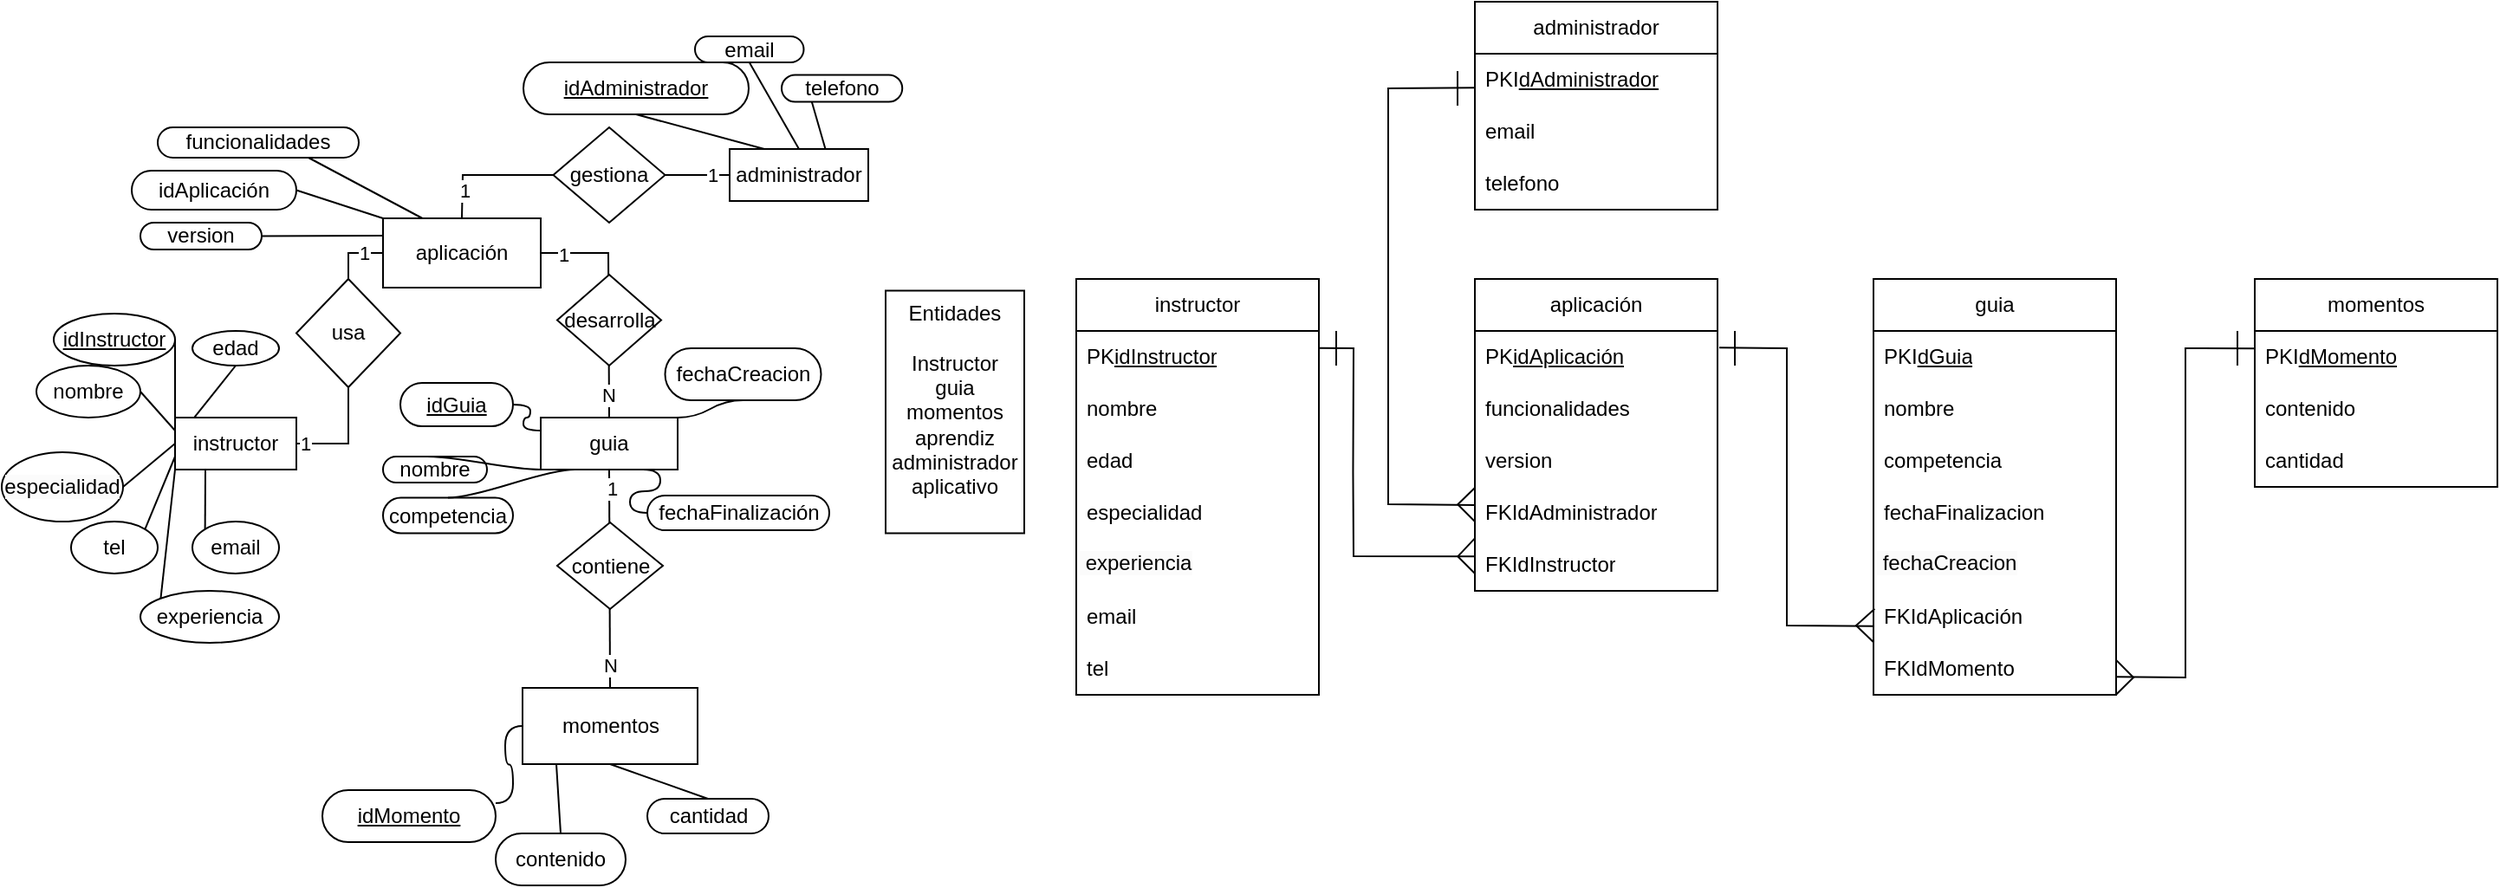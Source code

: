 <mxfile version="24.6.4" type="device">
  <diagram name="Página-1" id="kTULdreiGxjbtmzYMMeo">
    <mxGraphModel dx="1536" dy="672" grid="1" gridSize="10" guides="1" tooltips="1" connect="1" arrows="1" fold="1" page="1" pageScale="1" pageWidth="827" pageHeight="1169" math="0" shadow="0">
      <root>
        <mxCell id="0" />
        <mxCell id="1" parent="0" />
        <mxCell id="YwI35glb4WTkXIQjEgCE-1" value="Entidades&lt;div&gt;&lt;br&gt;&lt;/div&gt;&lt;div&gt;Instructor&lt;/div&gt;&lt;div&gt;guia&lt;/div&gt;&lt;div&gt;momentos&lt;/div&gt;&lt;div&gt;&lt;span style=&quot;background-color: initial;&quot;&gt;aprendiz&lt;/span&gt;&lt;br&gt;&lt;/div&gt;&lt;div&gt;administrador&lt;/div&gt;&lt;div&gt;aplicativo&lt;/div&gt;&lt;div&gt;&lt;br&gt;&lt;/div&gt;" style="rounded=0;whiteSpace=wrap;html=1;" parent="1" vertex="1">
          <mxGeometry x="590" y="326.75" width="80" height="140" as="geometry" />
        </mxCell>
        <mxCell id="YwI35glb4WTkXIQjEgCE-2" value="instructor" style="rounded=0;whiteSpace=wrap;html=1;" parent="1" vertex="1">
          <mxGeometry x="180" y="400" width="70" height="30" as="geometry" />
        </mxCell>
        <mxCell id="YwI35glb4WTkXIQjEgCE-3" value="&lt;u&gt;idInstructor&lt;/u&gt;" style="ellipse;whiteSpace=wrap;html=1;" parent="1" vertex="1">
          <mxGeometry x="110" y="340" width="70" height="30" as="geometry" />
        </mxCell>
        <mxCell id="YwI35glb4WTkXIQjEgCE-4" value="" style="endArrow=none;html=1;rounded=0;entryX=0;entryY=0;entryDx=0;entryDy=0;exitX=1;exitY=0.5;exitDx=0;exitDy=0;" parent="1" source="YwI35glb4WTkXIQjEgCE-3" target="YwI35glb4WTkXIQjEgCE-2" edge="1">
          <mxGeometry width="50" height="50" relative="1" as="geometry">
            <mxPoint x="140" y="440" as="sourcePoint" />
            <mxPoint x="190" y="390" as="targetPoint" />
          </mxGeometry>
        </mxCell>
        <mxCell id="YwI35glb4WTkXIQjEgCE-5" value="nombre" style="ellipse;whiteSpace=wrap;html=1;" parent="1" vertex="1">
          <mxGeometry x="100" y="370" width="60" height="30" as="geometry" />
        </mxCell>
        <mxCell id="YwI35glb4WTkXIQjEgCE-6" value="&lt;span style=&quot;color: rgb(0, 0, 0); font-family: Helvetica; font-size: 12px; font-style: normal; font-variant-ligatures: normal; font-variant-caps: normal; font-weight: 400; letter-spacing: normal; orphans: 2; text-align: center; text-indent: 0px; text-transform: none; widows: 2; word-spacing: 0px; -webkit-text-stroke-width: 0px; white-space: normal; background-color: rgb(251, 251, 251); text-decoration-thickness: initial; text-decoration-style: initial; text-decoration-color: initial; display: inline !important; float: none;&quot;&gt;especialidad&lt;/span&gt;" style="ellipse;whiteSpace=wrap;html=1;" parent="1" vertex="1">
          <mxGeometry x="80" y="420" width="70" height="40" as="geometry" />
        </mxCell>
        <mxCell id="YwI35glb4WTkXIQjEgCE-7" value="experiencia" style="ellipse;whiteSpace=wrap;html=1;" parent="1" vertex="1">
          <mxGeometry x="160" y="500" width="80" height="30" as="geometry" />
        </mxCell>
        <mxCell id="YwI35glb4WTkXIQjEgCE-8" value="tel" style="ellipse;whiteSpace=wrap;html=1;" parent="1" vertex="1">
          <mxGeometry x="120" y="460" width="50" height="30" as="geometry" />
        </mxCell>
        <mxCell id="YwI35glb4WTkXIQjEgCE-9" value="email" style="ellipse;whiteSpace=wrap;html=1;" parent="1" vertex="1">
          <mxGeometry x="190" y="460" width="50" height="30" as="geometry" />
        </mxCell>
        <mxCell id="YwI35glb4WTkXIQjEgCE-10" value="edad" style="ellipse;whiteSpace=wrap;html=1;" parent="1" vertex="1">
          <mxGeometry x="190" y="350" width="50" height="20" as="geometry" />
        </mxCell>
        <mxCell id="YwI35glb4WTkXIQjEgCE-12" value="" style="endArrow=none;html=1;rounded=0;exitX=0.159;exitY=-0.002;exitDx=0;exitDy=0;exitPerimeter=0;entryX=0.5;entryY=1;entryDx=0;entryDy=0;" parent="1" source="YwI35glb4WTkXIQjEgCE-2" target="YwI35glb4WTkXIQjEgCE-10" edge="1">
          <mxGeometry width="50" height="50" relative="1" as="geometry">
            <mxPoint x="200" y="390" as="sourcePoint" />
            <mxPoint x="250" y="340" as="targetPoint" />
          </mxGeometry>
        </mxCell>
        <mxCell id="YwI35glb4WTkXIQjEgCE-13" value="" style="endArrow=none;html=1;rounded=0;exitX=1;exitY=0.5;exitDx=0;exitDy=0;entryX=0;entryY=0.25;entryDx=0;entryDy=0;" parent="1" source="YwI35glb4WTkXIQjEgCE-5" target="YwI35glb4WTkXIQjEgCE-2" edge="1">
          <mxGeometry width="50" height="50" relative="1" as="geometry">
            <mxPoint x="213" y="400" as="sourcePoint" />
            <mxPoint x="225" y="380" as="targetPoint" />
          </mxGeometry>
        </mxCell>
        <mxCell id="YwI35glb4WTkXIQjEgCE-14" value="" style="endArrow=none;html=1;rounded=0;exitX=1;exitY=0.5;exitDx=0;exitDy=0;entryX=0;entryY=0.5;entryDx=0;entryDy=0;" parent="1" source="YwI35glb4WTkXIQjEgCE-6" target="YwI35glb4WTkXIQjEgCE-2" edge="1">
          <mxGeometry width="50" height="50" relative="1" as="geometry">
            <mxPoint x="165" y="421" as="sourcePoint" />
            <mxPoint x="195" y="439" as="targetPoint" />
          </mxGeometry>
        </mxCell>
        <mxCell id="YwI35glb4WTkXIQjEgCE-15" value="" style="endArrow=none;html=1;rounded=0;exitX=1;exitY=0;exitDx=0;exitDy=0;entryX=0;entryY=0.75;entryDx=0;entryDy=0;" parent="1" source="YwI35glb4WTkXIQjEgCE-8" target="YwI35glb4WTkXIQjEgCE-2" edge="1">
          <mxGeometry width="50" height="50" relative="1" as="geometry">
            <mxPoint x="380" y="430" as="sourcePoint" />
            <mxPoint x="430" y="380" as="targetPoint" />
          </mxGeometry>
        </mxCell>
        <mxCell id="YwI35glb4WTkXIQjEgCE-16" value="" style="endArrow=none;html=1;rounded=0;exitX=0;exitY=0;exitDx=0;exitDy=0;entryX=0;entryY=1;entryDx=0;entryDy=0;" parent="1" source="YwI35glb4WTkXIQjEgCE-7" target="YwI35glb4WTkXIQjEgCE-2" edge="1">
          <mxGeometry width="50" height="50" relative="1" as="geometry">
            <mxPoint x="380" y="430" as="sourcePoint" />
            <mxPoint x="430" y="380" as="targetPoint" />
          </mxGeometry>
        </mxCell>
        <mxCell id="YwI35glb4WTkXIQjEgCE-17" value="" style="endArrow=none;html=1;rounded=0;exitX=0;exitY=0;exitDx=0;exitDy=0;entryX=0.25;entryY=1;entryDx=0;entryDy=0;" parent="1" source="YwI35glb4WTkXIQjEgCE-9" target="YwI35glb4WTkXIQjEgCE-2" edge="1">
          <mxGeometry width="50" height="50" relative="1" as="geometry">
            <mxPoint x="380" y="430" as="sourcePoint" />
            <mxPoint x="430" y="380" as="targetPoint" />
          </mxGeometry>
        </mxCell>
        <mxCell id="YwI35glb4WTkXIQjEgCE-21" value="" style="endArrow=none;html=1;rounded=0;exitX=0.5;exitY=0;exitDx=0;exitDy=0;entryX=0;entryY=0.5;entryDx=0;entryDy=0;" parent="1" source="YwI35glb4WTkXIQjEgCE-33" target="YwI35glb4WTkXIQjEgCE-45" edge="1">
          <mxGeometry width="50" height="50" relative="1" as="geometry">
            <mxPoint x="380" y="430" as="sourcePoint" />
            <mxPoint x="470" y="410" as="targetPoint" />
            <Array as="points">
              <mxPoint x="280" y="305" />
            </Array>
          </mxGeometry>
        </mxCell>
        <mxCell id="YwI35glb4WTkXIQjEgCE-36" value="1" style="edgeLabel;html=1;align=center;verticalAlign=middle;resizable=0;points=[];" parent="YwI35glb4WTkXIQjEgCE-21" vertex="1" connectable="0">
          <mxGeometry x="0.873" relative="1" as="geometry">
            <mxPoint x="-9" as="offset" />
          </mxGeometry>
        </mxCell>
        <mxCell id="YwI35glb4WTkXIQjEgCE-22" value="guia" style="rounded=0;whiteSpace=wrap;html=1;" parent="1" vertex="1">
          <mxGeometry x="391" y="400" width="79" height="30" as="geometry" />
        </mxCell>
        <mxCell id="YwI35glb4WTkXIQjEgCE-23" value="&lt;u&gt;idGuia&lt;/u&gt;" style="whiteSpace=wrap;html=1;rounded=1;arcSize=50;align=center;verticalAlign=middle;strokeWidth=1;autosize=1;spacing=4;treeFolding=1;treeMoving=1;newEdgeStyle={&quot;edgeStyle&quot;:&quot;entityRelationEdgeStyle&quot;,&quot;startArrow&quot;:&quot;none&quot;,&quot;endArrow&quot;:&quot;none&quot;,&quot;segment&quot;:10,&quot;curved&quot;:1,&quot;sourcePerimeterSpacing&quot;:0,&quot;targetPerimeterSpacing&quot;:0};" parent="1" vertex="1">
          <mxGeometry x="310" y="380" width="65" height="25" as="geometry" />
        </mxCell>
        <mxCell id="YwI35glb4WTkXIQjEgCE-24" value="" style="edgeStyle=entityRelationEdgeStyle;startArrow=none;endArrow=none;segment=10;curved=1;sourcePerimeterSpacing=0;targetPerimeterSpacing=0;rounded=0;exitX=0;exitY=0.25;exitDx=0;exitDy=0;" parent="1" source="YwI35glb4WTkXIQjEgCE-22" target="YwI35glb4WTkXIQjEgCE-23" edge="1">
          <mxGeometry relative="1" as="geometry">
            <mxPoint x="401" y="370" as="sourcePoint" />
          </mxGeometry>
        </mxCell>
        <mxCell id="YwI35glb4WTkXIQjEgCE-25" value="fechaCreacion" style="whiteSpace=wrap;html=1;rounded=1;arcSize=50;align=center;verticalAlign=middle;strokeWidth=1;autosize=1;spacing=4;treeFolding=1;treeMoving=1;newEdgeStyle={&quot;edgeStyle&quot;:&quot;entityRelationEdgeStyle&quot;,&quot;startArrow&quot;:&quot;none&quot;,&quot;endArrow&quot;:&quot;none&quot;,&quot;segment&quot;:10,&quot;curved&quot;:1,&quot;sourcePerimeterSpacing&quot;:0,&quot;targetPerimeterSpacing&quot;:0};" parent="1" vertex="1">
          <mxGeometry x="462.75" y="360" width="90" height="30" as="geometry" />
        </mxCell>
        <mxCell id="YwI35glb4WTkXIQjEgCE-26" value="" style="edgeStyle=entityRelationEdgeStyle;startArrow=none;endArrow=none;segment=10;curved=1;sourcePerimeterSpacing=0;targetPerimeterSpacing=0;rounded=0;exitX=1;exitY=0;exitDx=0;exitDy=0;entryX=0.5;entryY=1;entryDx=0;entryDy=0;" parent="1" source="YwI35glb4WTkXIQjEgCE-22" target="YwI35glb4WTkXIQjEgCE-25" edge="1">
          <mxGeometry relative="1" as="geometry">
            <mxPoint x="401" y="370" as="sourcePoint" />
            <mxPoint x="421" y="343" as="targetPoint" />
          </mxGeometry>
        </mxCell>
        <mxCell id="YwI35glb4WTkXIQjEgCE-27" value="fechaFinalización" style="whiteSpace=wrap;html=1;rounded=1;arcSize=50;align=center;verticalAlign=middle;strokeWidth=1;autosize=1;spacing=4;treeFolding=1;treeMoving=1;newEdgeStyle={&quot;edgeStyle&quot;:&quot;entityRelationEdgeStyle&quot;,&quot;startArrow&quot;:&quot;none&quot;,&quot;endArrow&quot;:&quot;none&quot;,&quot;segment&quot;:10,&quot;curved&quot;:1,&quot;sourcePerimeterSpacing&quot;:0,&quot;targetPerimeterSpacing&quot;:0};" parent="1" vertex="1">
          <mxGeometry x="452.5" y="445" width="105" height="20" as="geometry" />
        </mxCell>
        <mxCell id="YwI35glb4WTkXIQjEgCE-28" value="" style="edgeStyle=entityRelationEdgeStyle;startArrow=none;endArrow=none;segment=10;curved=1;sourcePerimeterSpacing=0;targetPerimeterSpacing=0;rounded=0;entryX=0;entryY=0.5;entryDx=0;entryDy=0;" parent="1" target="YwI35glb4WTkXIQjEgCE-27" edge="1">
          <mxGeometry relative="1" as="geometry">
            <mxPoint x="450" y="430" as="sourcePoint" />
            <mxPoint x="480" y="470" as="targetPoint" />
            <Array as="points">
              <mxPoint x="460" y="460" />
            </Array>
          </mxGeometry>
        </mxCell>
        <mxCell id="YwI35glb4WTkXIQjEgCE-29" value="nombre" style="whiteSpace=wrap;html=1;rounded=1;arcSize=50;align=center;verticalAlign=middle;strokeWidth=1;autosize=1;spacing=4;treeFolding=1;treeMoving=1;newEdgeStyle={&quot;edgeStyle&quot;:&quot;entityRelationEdgeStyle&quot;,&quot;startArrow&quot;:&quot;none&quot;,&quot;endArrow&quot;:&quot;none&quot;,&quot;segment&quot;:10,&quot;curved&quot;:1,&quot;sourcePerimeterSpacing&quot;:0,&quot;targetPerimeterSpacing&quot;:0};" parent="1" vertex="1">
          <mxGeometry x="300" y="422.5" width="60" height="15" as="geometry" />
        </mxCell>
        <mxCell id="YwI35glb4WTkXIQjEgCE-30" value="" style="edgeStyle=entityRelationEdgeStyle;startArrow=none;endArrow=none;segment=10;curved=1;sourcePerimeterSpacing=0;targetPerimeterSpacing=0;rounded=0;exitX=0;exitY=1;exitDx=0;exitDy=0;entryX=0.425;entryY=0;entryDx=0;entryDy=0;entryPerimeter=0;" parent="1" source="YwI35glb4WTkXIQjEgCE-22" target="YwI35glb4WTkXIQjEgCE-29" edge="1">
          <mxGeometry relative="1" as="geometry">
            <mxPoint x="411" y="400" as="sourcePoint" />
            <mxPoint x="396" y="360" as="targetPoint" />
          </mxGeometry>
        </mxCell>
        <mxCell id="YwI35glb4WTkXIQjEgCE-31" value="competencia" style="whiteSpace=wrap;html=1;rounded=1;arcSize=50;align=center;verticalAlign=middle;strokeWidth=1;autosize=1;spacing=4;treeFolding=1;treeMoving=1;newEdgeStyle={&quot;edgeStyle&quot;:&quot;entityRelationEdgeStyle&quot;,&quot;startArrow&quot;:&quot;none&quot;,&quot;endArrow&quot;:&quot;none&quot;,&quot;segment&quot;:10,&quot;curved&quot;:1,&quot;sourcePerimeterSpacing&quot;:0,&quot;targetPerimeterSpacing&quot;:0};" parent="1" vertex="1">
          <mxGeometry x="300" y="446.25" width="75" height="20.5" as="geometry" />
        </mxCell>
        <mxCell id="YwI35glb4WTkXIQjEgCE-32" value="" style="edgeStyle=entityRelationEdgeStyle;startArrow=none;endArrow=none;segment=10;curved=1;sourcePerimeterSpacing=0;targetPerimeterSpacing=0;rounded=0;exitX=0.25;exitY=1;exitDx=0;exitDy=0;entryX=0.5;entryY=0;entryDx=0;entryDy=0;" parent="1" source="YwI35glb4WTkXIQjEgCE-22" target="YwI35glb4WTkXIQjEgCE-31" edge="1">
          <mxGeometry relative="1" as="geometry">
            <mxPoint x="401" y="450" as="sourcePoint" />
            <mxPoint x="367" y="460" as="targetPoint" />
            <Array as="points">
              <mxPoint x="400" y="460" />
              <mxPoint x="400" y="460" />
              <mxPoint x="400" y="460" />
            </Array>
          </mxGeometry>
        </mxCell>
        <mxCell id="YwI35glb4WTkXIQjEgCE-38" value="momentos" style="rounded=0;whiteSpace=wrap;html=1;" parent="1" vertex="1">
          <mxGeometry x="380.5" y="556" width="101" height="44" as="geometry" />
        </mxCell>
        <mxCell id="YwI35glb4WTkXIQjEgCE-39" value="" style="endArrow=none;html=1;rounded=0;exitX=0.5;exitY=0;exitDx=0;exitDy=0;entryX=0.5;entryY=1;entryDx=0;entryDy=0;" parent="1" source="YwI35glb4WTkXIQjEgCE-38" target="YwI35glb4WTkXIQjEgCE-22" edge="1">
          <mxGeometry width="50" height="50" relative="1" as="geometry">
            <mxPoint x="330" y="500" as="sourcePoint" />
            <mxPoint x="380" y="450" as="targetPoint" />
            <Array as="points" />
          </mxGeometry>
        </mxCell>
        <mxCell id="YwI35glb4WTkXIQjEgCE-71" value="N" style="edgeLabel;html=1;align=center;verticalAlign=middle;resizable=0;points=[];" parent="YwI35glb4WTkXIQjEgCE-39" vertex="1" connectable="0">
          <mxGeometry x="-0.783" relative="1" as="geometry">
            <mxPoint as="offset" />
          </mxGeometry>
        </mxCell>
        <mxCell id="YwI35glb4WTkXIQjEgCE-72" value="1" style="edgeLabel;html=1;align=center;verticalAlign=middle;resizable=0;points=[];" parent="YwI35glb4WTkXIQjEgCE-39" vertex="1" connectable="0">
          <mxGeometry x="0.823" y="-1" relative="1" as="geometry">
            <mxPoint as="offset" />
          </mxGeometry>
        </mxCell>
        <mxCell id="YwI35glb4WTkXIQjEgCE-40" value="&lt;u&gt;idMomento&lt;/u&gt;" style="whiteSpace=wrap;html=1;rounded=1;arcSize=50;align=center;verticalAlign=middle;strokeWidth=1;autosize=1;spacing=4;treeFolding=1;treeMoving=1;newEdgeStyle={&quot;edgeStyle&quot;:&quot;entityRelationEdgeStyle&quot;,&quot;startArrow&quot;:&quot;none&quot;,&quot;endArrow&quot;:&quot;none&quot;,&quot;segment&quot;:10,&quot;curved&quot;:1,&quot;sourcePerimeterSpacing&quot;:0,&quot;targetPerimeterSpacing&quot;:0};" parent="1" vertex="1">
          <mxGeometry x="265" y="615" width="100" height="30" as="geometry" />
        </mxCell>
        <mxCell id="YwI35glb4WTkXIQjEgCE-41" value="" style="edgeStyle=entityRelationEdgeStyle;startArrow=none;endArrow=none;segment=10;curved=1;sourcePerimeterSpacing=0;targetPerimeterSpacing=0;rounded=0;exitX=0;exitY=0.5;exitDx=0;exitDy=0;entryX=1;entryY=0.25;entryDx=0;entryDy=0;" parent="1" source="YwI35glb4WTkXIQjEgCE-38" target="YwI35glb4WTkXIQjEgCE-40" edge="1">
          <mxGeometry relative="1" as="geometry">
            <mxPoint x="217" y="594.5" as="sourcePoint" />
            <mxPoint x="185" y="623.5" as="targetPoint" />
          </mxGeometry>
        </mxCell>
        <mxCell id="YwI35glb4WTkXIQjEgCE-42" value="administrador" style="rounded=0;whiteSpace=wrap;html=1;" parent="1" vertex="1">
          <mxGeometry x="500" y="245" width="80" height="30" as="geometry" />
        </mxCell>
        <mxCell id="YwI35glb4WTkXIQjEgCE-45" value="aplicación" style="rounded=0;whiteSpace=wrap;html=1;" parent="1" vertex="1">
          <mxGeometry x="300" y="285" width="91" height="40" as="geometry" />
        </mxCell>
        <mxCell id="YwI35glb4WTkXIQjEgCE-49" value="" style="endArrow=none;html=1;rounded=0;exitX=1;exitY=0.5;exitDx=0;exitDy=0;entryX=0.5;entryY=1;entryDx=0;entryDy=0;" parent="1" source="YwI35glb4WTkXIQjEgCE-2" target="YwI35glb4WTkXIQjEgCE-33" edge="1">
          <mxGeometry width="50" height="50" relative="1" as="geometry">
            <mxPoint x="270" y="415" as="sourcePoint" />
            <mxPoint x="300" y="300" as="targetPoint" />
            <Array as="points">
              <mxPoint x="280" y="415" />
            </Array>
          </mxGeometry>
        </mxCell>
        <mxCell id="YwI35glb4WTkXIQjEgCE-51" value="1" style="edgeLabel;html=1;align=center;verticalAlign=middle;resizable=0;points=[];" parent="YwI35glb4WTkXIQjEgCE-49" vertex="1" connectable="0">
          <mxGeometry x="-0.837" relative="1" as="geometry">
            <mxPoint as="offset" />
          </mxGeometry>
        </mxCell>
        <mxCell id="YwI35glb4WTkXIQjEgCE-33" value="usa" style="rhombus;whiteSpace=wrap;html=1;" parent="1" vertex="1">
          <mxGeometry x="250" y="320" width="60" height="62.5" as="geometry" />
        </mxCell>
        <mxCell id="YwI35glb4WTkXIQjEgCE-52" value="" style="endArrow=none;html=1;rounded=0;exitX=1;exitY=0.5;exitDx=0;exitDy=0;entryX=0.5;entryY=0;entryDx=0;entryDy=0;" parent="1" source="YwI35glb4WTkXIQjEgCE-45" target="YwI35glb4WTkXIQjEgCE-22" edge="1">
          <mxGeometry width="50" height="50" relative="1" as="geometry">
            <mxPoint x="390" y="350" as="sourcePoint" />
            <mxPoint x="440" y="300" as="targetPoint" />
            <Array as="points">
              <mxPoint x="430" y="305" />
            </Array>
          </mxGeometry>
        </mxCell>
        <mxCell id="YwI35glb4WTkXIQjEgCE-59" value="N" style="edgeLabel;html=1;align=center;verticalAlign=middle;resizable=0;points=[];" parent="YwI35glb4WTkXIQjEgCE-52" vertex="1" connectable="0">
          <mxGeometry x="0.802" y="-1" relative="1" as="geometry">
            <mxPoint as="offset" />
          </mxGeometry>
        </mxCell>
        <mxCell id="YwI35glb4WTkXIQjEgCE-60" value="1" style="edgeLabel;html=1;align=center;verticalAlign=middle;resizable=0;points=[];" parent="YwI35glb4WTkXIQjEgCE-52" vertex="1" connectable="0">
          <mxGeometry x="-0.812" y="-1" relative="1" as="geometry">
            <mxPoint as="offset" />
          </mxGeometry>
        </mxCell>
        <mxCell id="YwI35glb4WTkXIQjEgCE-53" value="desarrolla" style="rhombus;whiteSpace=wrap;html=1;" parent="1" vertex="1">
          <mxGeometry x="400.5" y="317.5" width="60" height="52.5" as="geometry" />
        </mxCell>
        <mxCell id="YwI35glb4WTkXIQjEgCE-54" value="" style="endArrow=none;html=1;rounded=0;entryX=0;entryY=0.5;entryDx=0;entryDy=0;exitX=0.5;exitY=0;exitDx=0;exitDy=0;" parent="1" source="YwI35glb4WTkXIQjEgCE-45" target="YwI35glb4WTkXIQjEgCE-42" edge="1">
          <mxGeometry width="50" height="50" relative="1" as="geometry">
            <mxPoint x="350" y="310" as="sourcePoint" />
            <mxPoint x="400" y="260" as="targetPoint" />
            <Array as="points">
              <mxPoint x="346" y="260" />
            </Array>
          </mxGeometry>
        </mxCell>
        <mxCell id="YwI35glb4WTkXIQjEgCE-56" value="1" style="edgeLabel;html=1;align=center;verticalAlign=middle;resizable=0;points=[];" parent="YwI35glb4WTkXIQjEgCE-54" vertex="1" connectable="0">
          <mxGeometry x="0.884" relative="1" as="geometry">
            <mxPoint as="offset" />
          </mxGeometry>
        </mxCell>
        <mxCell id="YwI35glb4WTkXIQjEgCE-57" value="1" style="edgeLabel;html=1;align=center;verticalAlign=middle;resizable=0;points=[];" parent="YwI35glb4WTkXIQjEgCE-54" vertex="1" connectable="0">
          <mxGeometry x="-0.821" y="-1" relative="1" as="geometry">
            <mxPoint as="offset" />
          </mxGeometry>
        </mxCell>
        <mxCell id="YwI35glb4WTkXIQjEgCE-55" value="gestiona" style="rhombus;whiteSpace=wrap;html=1;" parent="1" vertex="1">
          <mxGeometry x="398.25" y="232.5" width="64.5" height="55" as="geometry" />
        </mxCell>
        <mxCell id="YwI35glb4WTkXIQjEgCE-70" value="contiene" style="rhombus;whiteSpace=wrap;html=1;" parent="1" vertex="1">
          <mxGeometry x="400.5" y="460.5" width="61" height="50" as="geometry" />
        </mxCell>
        <mxCell id="YwI35glb4WTkXIQjEgCE-73" value="contenido" style="whiteSpace=wrap;html=1;rounded=1;arcSize=50;align=center;verticalAlign=middle;strokeWidth=1;autosize=1;spacing=4;treeFolding=1;treeMoving=1;newEdgeStyle={&quot;edgeStyle&quot;:&quot;entityRelationEdgeStyle&quot;,&quot;startArrow&quot;:&quot;none&quot;,&quot;endArrow&quot;:&quot;none&quot;,&quot;segment&quot;:10,&quot;curved&quot;:1,&quot;sourcePerimeterSpacing&quot;:0,&quot;targetPerimeterSpacing&quot;:0};" parent="1" vertex="1">
          <mxGeometry x="365" y="640" width="75" height="30" as="geometry" />
        </mxCell>
        <mxCell id="YwI35glb4WTkXIQjEgCE-75" value="" style="endArrow=none;html=1;rounded=0;exitX=0.5;exitY=0;exitDx=0;exitDy=0;" parent="1" source="YwI35glb4WTkXIQjEgCE-73" edge="1">
          <mxGeometry width="50" height="50" relative="1" as="geometry">
            <mxPoint x="340" y="610" as="sourcePoint" />
            <mxPoint x="400" y="600" as="targetPoint" />
          </mxGeometry>
        </mxCell>
        <mxCell id="YwI35glb4WTkXIQjEgCE-76" value="cantidad" style="whiteSpace=wrap;html=1;rounded=1;arcSize=50;align=center;verticalAlign=middle;strokeWidth=1;autosize=1;spacing=4;treeFolding=1;treeMoving=1;newEdgeStyle={&quot;edgeStyle&quot;:&quot;entityRelationEdgeStyle&quot;,&quot;startArrow&quot;:&quot;none&quot;,&quot;endArrow&quot;:&quot;none&quot;,&quot;segment&quot;:10,&quot;curved&quot;:1,&quot;sourcePerimeterSpacing&quot;:0,&quot;targetPerimeterSpacing&quot;:0};" parent="1" vertex="1">
          <mxGeometry x="452.5" y="620" width="70" height="20" as="geometry" />
        </mxCell>
        <mxCell id="YwI35glb4WTkXIQjEgCE-77" value="" style="endArrow=none;html=1;rounded=0;exitX=0.5;exitY=0;exitDx=0;exitDy=0;entryX=0.5;entryY=1;entryDx=0;entryDy=0;" parent="1" source="YwI35glb4WTkXIQjEgCE-76" target="YwI35glb4WTkXIQjEgCE-38" edge="1">
          <mxGeometry width="50" height="50" relative="1" as="geometry">
            <mxPoint x="361" y="630" as="sourcePoint" />
            <mxPoint x="410" y="610" as="targetPoint" />
          </mxGeometry>
        </mxCell>
        <mxCell id="YwI35glb4WTkXIQjEgCE-78" value="idAplicación" style="whiteSpace=wrap;html=1;rounded=1;arcSize=50;align=center;verticalAlign=middle;strokeWidth=1;autosize=1;spacing=4;treeFolding=1;treeMoving=1;newEdgeStyle={&quot;edgeStyle&quot;:&quot;entityRelationEdgeStyle&quot;,&quot;startArrow&quot;:&quot;none&quot;,&quot;endArrow&quot;:&quot;none&quot;,&quot;segment&quot;:10,&quot;curved&quot;:1,&quot;sourcePerimeterSpacing&quot;:0,&quot;targetPerimeterSpacing&quot;:0};" parent="1" vertex="1">
          <mxGeometry x="155" y="257.5" width="95" height="22.5" as="geometry" />
        </mxCell>
        <mxCell id="YwI35glb4WTkXIQjEgCE-80" value="" style="endArrow=none;html=1;rounded=0;exitX=0;exitY=0;exitDx=0;exitDy=0;entryX=1;entryY=0.5;entryDx=0;entryDy=0;" parent="1" source="YwI35glb4WTkXIQjEgCE-45" target="YwI35glb4WTkXIQjEgCE-78" edge="1">
          <mxGeometry width="50" height="50" relative="1" as="geometry">
            <mxPoint x="320" y="320" as="sourcePoint" />
            <mxPoint x="370" y="270" as="targetPoint" />
          </mxGeometry>
        </mxCell>
        <mxCell id="YwI35glb4WTkXIQjEgCE-81" value="version" style="whiteSpace=wrap;html=1;rounded=1;arcSize=50;align=center;verticalAlign=middle;strokeWidth=1;autosize=1;spacing=4;treeFolding=1;treeMoving=1;newEdgeStyle={&quot;edgeStyle&quot;:&quot;entityRelationEdgeStyle&quot;,&quot;startArrow&quot;:&quot;none&quot;,&quot;endArrow&quot;:&quot;none&quot;,&quot;segment&quot;:10,&quot;curved&quot;:1,&quot;sourcePerimeterSpacing&quot;:0,&quot;targetPerimeterSpacing&quot;:0};" parent="1" vertex="1">
          <mxGeometry x="160" y="287.5" width="70" height="15.5" as="geometry" />
        </mxCell>
        <mxCell id="YwI35glb4WTkXIQjEgCE-83" value="" style="endArrow=none;html=1;rounded=0;exitX=1;exitY=0.5;exitDx=0;exitDy=0;entryX=0;entryY=0.25;entryDx=0;entryDy=0;" parent="1" source="YwI35glb4WTkXIQjEgCE-81" target="YwI35glb4WTkXIQjEgCE-45" edge="1">
          <mxGeometry width="50" height="50" relative="1" as="geometry">
            <mxPoint x="320" y="310" as="sourcePoint" />
            <mxPoint x="370" y="260" as="targetPoint" />
          </mxGeometry>
        </mxCell>
        <mxCell id="YwI35glb4WTkXIQjEgCE-84" value="funcionalidades" style="whiteSpace=wrap;html=1;rounded=1;arcSize=50;align=center;verticalAlign=middle;strokeWidth=1;autosize=1;spacing=4;treeFolding=1;treeMoving=1;newEdgeStyle={&quot;edgeStyle&quot;:&quot;entityRelationEdgeStyle&quot;,&quot;startArrow&quot;:&quot;none&quot;,&quot;endArrow&quot;:&quot;none&quot;,&quot;segment&quot;:10,&quot;curved&quot;:1,&quot;sourcePerimeterSpacing&quot;:0,&quot;targetPerimeterSpacing&quot;:0};" parent="1" vertex="1" collapsed="1">
          <mxGeometry x="170" y="232.5" width="116" height="17.5" as="geometry" />
        </mxCell>
        <mxCell id="YwI35glb4WTkXIQjEgCE-85" value="" style="endArrow=none;html=1;rounded=0;exitX=0.25;exitY=0;exitDx=0;exitDy=0;entryX=0.75;entryY=1;entryDx=0;entryDy=0;" parent="1" source="YwI35glb4WTkXIQjEgCE-45" target="YwI35glb4WTkXIQjEgCE-84" edge="1">
          <mxGeometry width="50" height="50" relative="1" as="geometry">
            <mxPoint x="340" y="340" as="sourcePoint" />
            <mxPoint x="390" y="290" as="targetPoint" />
          </mxGeometry>
        </mxCell>
        <mxCell id="YwI35glb4WTkXIQjEgCE-88" value="&lt;u&gt;idAdministrador&lt;/u&gt;" style="whiteSpace=wrap;html=1;rounded=1;arcSize=50;align=center;verticalAlign=middle;strokeWidth=1;autosize=1;spacing=4;treeFolding=1;treeMoving=1;newEdgeStyle={&quot;edgeStyle&quot;:&quot;entityRelationEdgeStyle&quot;,&quot;startArrow&quot;:&quot;none&quot;,&quot;endArrow&quot;:&quot;none&quot;,&quot;segment&quot;:10,&quot;curved&quot;:1,&quot;sourcePerimeterSpacing&quot;:0,&quot;targetPerimeterSpacing&quot;:0};" parent="1" vertex="1">
          <mxGeometry x="381" y="195" width="130" height="30" as="geometry" />
        </mxCell>
        <mxCell id="YwI35glb4WTkXIQjEgCE-89" value="" style="endArrow=none;html=1;rounded=0;exitX=0.25;exitY=0;exitDx=0;exitDy=0;entryX=0.5;entryY=1;entryDx=0;entryDy=0;" parent="1" source="YwI35glb4WTkXIQjEgCE-42" target="YwI35glb4WTkXIQjEgCE-88" edge="1">
          <mxGeometry width="50" height="50" relative="1" as="geometry">
            <mxPoint x="510" y="270" as="sourcePoint" />
            <mxPoint x="560" y="220" as="targetPoint" />
          </mxGeometry>
        </mxCell>
        <mxCell id="YwI35glb4WTkXIQjEgCE-90" value="email" style="whiteSpace=wrap;html=1;rounded=1;arcSize=50;align=center;verticalAlign=middle;strokeWidth=1;autosize=1;spacing=4;treeFolding=1;treeMoving=1;newEdgeStyle={&quot;edgeStyle&quot;:&quot;entityRelationEdgeStyle&quot;,&quot;startArrow&quot;:&quot;none&quot;,&quot;endArrow&quot;:&quot;none&quot;,&quot;segment&quot;:10,&quot;curved&quot;:1,&quot;sourcePerimeterSpacing&quot;:0,&quot;targetPerimeterSpacing&quot;:0};" parent="1" vertex="1">
          <mxGeometry x="480" y="180" width="62.75" height="15" as="geometry" />
        </mxCell>
        <mxCell id="YwI35glb4WTkXIQjEgCE-92" value="" style="endArrow=none;html=1;rounded=0;exitX=0.5;exitY=0;exitDx=0;exitDy=0;entryX=0.5;entryY=1;entryDx=0;entryDy=0;" parent="1" source="YwI35glb4WTkXIQjEgCE-42" target="YwI35glb4WTkXIQjEgCE-90" edge="1">
          <mxGeometry width="50" height="50" relative="1" as="geometry">
            <mxPoint x="540" y="270" as="sourcePoint" />
            <mxPoint x="590" y="220" as="targetPoint" />
          </mxGeometry>
        </mxCell>
        <mxCell id="YwI35glb4WTkXIQjEgCE-93" value="telefono" style="whiteSpace=wrap;html=1;rounded=1;arcSize=50;align=center;verticalAlign=middle;strokeWidth=1;autosize=1;spacing=4;treeFolding=1;treeMoving=1;newEdgeStyle={&quot;edgeStyle&quot;:&quot;entityRelationEdgeStyle&quot;,&quot;startArrow&quot;:&quot;none&quot;,&quot;endArrow&quot;:&quot;none&quot;,&quot;segment&quot;:10,&quot;curved&quot;:1,&quot;sourcePerimeterSpacing&quot;:0,&quot;targetPerimeterSpacing&quot;:0};" parent="1" vertex="1">
          <mxGeometry x="530" y="202.25" width="69.62" height="15.5" as="geometry" />
        </mxCell>
        <mxCell id="YwI35glb4WTkXIQjEgCE-94" value="" style="endArrow=none;html=1;rounded=0;exitX=0.692;exitY=0.014;exitDx=0;exitDy=0;exitPerimeter=0;entryX=0.25;entryY=1;entryDx=0;entryDy=0;" parent="1" source="YwI35glb4WTkXIQjEgCE-42" target="YwI35glb4WTkXIQjEgCE-93" edge="1">
          <mxGeometry width="50" height="50" relative="1" as="geometry">
            <mxPoint x="540" y="270" as="sourcePoint" />
            <mxPoint x="590" y="220" as="targetPoint" />
          </mxGeometry>
        </mxCell>
        <mxCell id="YwI35glb4WTkXIQjEgCE-100" value="instructor" style="swimlane;fontStyle=0;childLayout=stackLayout;horizontal=1;startSize=30;horizontalStack=0;resizeParent=1;resizeParentMax=0;resizeLast=0;collapsible=1;marginBottom=0;whiteSpace=wrap;html=1;" parent="1" vertex="1">
          <mxGeometry x="700" y="320" width="140" height="240" as="geometry" />
        </mxCell>
        <mxCell id="YwI35glb4WTkXIQjEgCE-101" value="PK&lt;u style=&quot;text-align: center;&quot;&gt;idInstructor&lt;/u&gt;" style="text;strokeColor=none;fillColor=none;align=left;verticalAlign=middle;spacingLeft=4;spacingRight=4;overflow=hidden;points=[[0,0.5],[1,0.5]];portConstraint=eastwest;rotatable=0;whiteSpace=wrap;html=1;dashed=1;dashPattern=1 4;" parent="YwI35glb4WTkXIQjEgCE-100" vertex="1">
          <mxGeometry y="30" width="140" height="30" as="geometry" />
        </mxCell>
        <mxCell id="YwI35glb4WTkXIQjEgCE-102" value="&lt;span style=&quot;text-align: center;&quot;&gt;nombre&lt;/span&gt;" style="text;strokeColor=none;fillColor=none;align=left;verticalAlign=middle;spacingLeft=4;spacingRight=4;overflow=hidden;points=[[0,0.5],[1,0.5]];portConstraint=eastwest;rotatable=0;whiteSpace=wrap;html=1;" parent="YwI35glb4WTkXIQjEgCE-100" vertex="1">
          <mxGeometry y="60" width="140" height="30" as="geometry" />
        </mxCell>
        <mxCell id="YwI35glb4WTkXIQjEgCE-105" value="&lt;span style=&quot;text-align: center;&quot;&gt;edad&lt;/span&gt;" style="text;strokeColor=none;fillColor=none;align=left;verticalAlign=middle;spacingLeft=4;spacingRight=4;overflow=hidden;points=[[0,0.5],[1,0.5]];portConstraint=eastwest;rotatable=0;whiteSpace=wrap;html=1;" parent="YwI35glb4WTkXIQjEgCE-100" vertex="1">
          <mxGeometry y="90" width="140" height="30" as="geometry" />
        </mxCell>
        <mxCell id="YwI35glb4WTkXIQjEgCE-108" value="&lt;span style=&quot;text-align: center;&quot;&gt;especialidad&lt;/span&gt;" style="text;strokeColor=none;fillColor=none;align=left;verticalAlign=middle;spacingLeft=4;spacingRight=4;overflow=hidden;points=[[0,0.5],[1,0.5]];portConstraint=eastwest;rotatable=0;whiteSpace=wrap;html=1;" parent="YwI35glb4WTkXIQjEgCE-100" vertex="1">
          <mxGeometry y="120" width="140" height="30" as="geometry" />
        </mxCell>
        <mxCell id="YwI35glb4WTkXIQjEgCE-106" value="&lt;span style=&quot;color: rgb(0, 0, 0); font-family: Helvetica; font-size: 12px; font-style: normal; font-variant-ligatures: normal; font-variant-caps: normal; font-weight: 400; letter-spacing: normal; orphans: 2; text-align: center; text-indent: 0px; text-transform: none; widows: 2; word-spacing: 0px; -webkit-text-stroke-width: 0px; white-space: normal; background-color: rgb(251, 251, 251); text-decoration-thickness: initial; text-decoration-style: initial; text-decoration-color: initial; display: inline !important; float: none;&quot;&gt;&amp;nbsp;experiencia&lt;/span&gt;" style="text;whiteSpace=wrap;html=1;" parent="YwI35glb4WTkXIQjEgCE-100" vertex="1">
          <mxGeometry y="150" width="140" height="30" as="geometry" />
        </mxCell>
        <mxCell id="YwI35glb4WTkXIQjEgCE-109" value="&lt;span style=&quot;text-align: center;&quot;&gt;email&lt;/span&gt;" style="text;strokeColor=none;fillColor=none;align=left;verticalAlign=middle;spacingLeft=4;spacingRight=4;overflow=hidden;points=[[0,0.5],[1,0.5]];portConstraint=eastwest;rotatable=0;whiteSpace=wrap;html=1;" parent="YwI35glb4WTkXIQjEgCE-100" vertex="1">
          <mxGeometry y="180" width="140" height="30" as="geometry" />
        </mxCell>
        <mxCell id="YwI35glb4WTkXIQjEgCE-103" value="&lt;span style=&quot;text-align: center;&quot;&gt;tel&lt;/span&gt;" style="text;strokeColor=none;fillColor=none;align=left;verticalAlign=middle;spacingLeft=4;spacingRight=4;overflow=hidden;points=[[0,0.5],[1,0.5]];portConstraint=eastwest;rotatable=0;whiteSpace=wrap;html=1;" parent="YwI35glb4WTkXIQjEgCE-100" vertex="1">
          <mxGeometry y="210" width="140" height="30" as="geometry" />
        </mxCell>
        <mxCell id="YwI35glb4WTkXIQjEgCE-110" value="aplicación" style="swimlane;fontStyle=0;childLayout=stackLayout;horizontal=1;startSize=30;horizontalStack=0;resizeParent=1;resizeParentMax=0;resizeLast=0;collapsible=1;marginBottom=0;whiteSpace=wrap;html=1;" parent="1" vertex="1">
          <mxGeometry x="930" y="320" width="140" height="180" as="geometry" />
        </mxCell>
        <mxCell id="YwI35glb4WTkXIQjEgCE-111" value="PK&lt;u style=&quot;text-align: center;&quot;&gt;idAplicación&lt;/u&gt;" style="text;strokeColor=none;fillColor=none;align=left;verticalAlign=middle;spacingLeft=4;spacingRight=4;overflow=hidden;points=[[0,0.5],[1,0.5]];portConstraint=eastwest;rotatable=0;whiteSpace=wrap;html=1;dashed=1;dashPattern=1 4;" parent="YwI35glb4WTkXIQjEgCE-110" vertex="1">
          <mxGeometry y="30" width="140" height="30" as="geometry" />
        </mxCell>
        <mxCell id="YwI35glb4WTkXIQjEgCE-112" value="&lt;span style=&quot;text-align: center;&quot;&gt;funcionalidades&lt;/span&gt;" style="text;strokeColor=none;fillColor=none;align=left;verticalAlign=middle;spacingLeft=4;spacingRight=4;overflow=hidden;points=[[0,0.5],[1,0.5]];portConstraint=eastwest;rotatable=0;whiteSpace=wrap;html=1;" parent="YwI35glb4WTkXIQjEgCE-110" vertex="1">
          <mxGeometry y="60" width="140" height="30" as="geometry" />
        </mxCell>
        <mxCell id="YwI35glb4WTkXIQjEgCE-113" value="&lt;span style=&quot;text-align: center;&quot;&gt;version&lt;/span&gt;" style="text;strokeColor=none;fillColor=none;align=left;verticalAlign=middle;spacingLeft=4;spacingRight=4;overflow=hidden;points=[[0,0.5],[1,0.5]];portConstraint=eastwest;rotatable=0;whiteSpace=wrap;html=1;" parent="YwI35glb4WTkXIQjEgCE-110" vertex="1">
          <mxGeometry y="90" width="140" height="30" as="geometry" />
        </mxCell>
        <mxCell id="YwI35glb4WTkXIQjEgCE-117" value="&lt;span style=&quot;text-align: center;&quot;&gt;FKIdAdministrador&lt;/span&gt;" style="text;strokeColor=none;fillColor=none;align=left;verticalAlign=middle;spacingLeft=4;spacingRight=4;overflow=hidden;points=[[0,0.5],[1,0.5]];portConstraint=eastwest;rotatable=0;whiteSpace=wrap;html=1;" parent="YwI35glb4WTkXIQjEgCE-110" vertex="1">
          <mxGeometry y="120" width="140" height="30" as="geometry" />
        </mxCell>
        <mxCell id="YwI35glb4WTkXIQjEgCE-144" value="" style="endArrow=none;html=1;rounded=0;entryX=0;entryY=0.667;entryDx=0;entryDy=0;entryPerimeter=0;" parent="YwI35glb4WTkXIQjEgCE-110" target="YwI35glb4WTkXIQjEgCE-117" edge="1">
          <mxGeometry width="50" height="50" relative="1" as="geometry">
            <mxPoint x="-10" y="130" as="sourcePoint" />
            <mxPoint y="137" as="targetPoint" />
          </mxGeometry>
        </mxCell>
        <mxCell id="YwI35glb4WTkXIQjEgCE-139" value="&lt;span style=&quot;text-align: center;&quot;&gt;FKIdInstructor&lt;/span&gt;" style="text;strokeColor=none;fillColor=none;align=left;verticalAlign=middle;spacingLeft=4;spacingRight=4;overflow=hidden;points=[[0,0.5],[1,0.5]];portConstraint=eastwest;rotatable=0;whiteSpace=wrap;html=1;" parent="YwI35glb4WTkXIQjEgCE-110" vertex="1">
          <mxGeometry y="150" width="140" height="30" as="geometry" />
        </mxCell>
        <mxCell id="YwI35glb4WTkXIQjEgCE-119" value="" style="endArrow=none;html=1;rounded=0;" parent="1" edge="1">
          <mxGeometry width="50" height="50" relative="1" as="geometry">
            <mxPoint x="840" y="380" as="sourcePoint" />
            <mxPoint x="840" y="360" as="targetPoint" />
          </mxGeometry>
        </mxCell>
        <mxCell id="YwI35glb4WTkXIQjEgCE-122" value="guia" style="swimlane;fontStyle=0;childLayout=stackLayout;horizontal=1;startSize=30;horizontalStack=0;resizeParent=1;resizeParentMax=0;resizeLast=0;collapsible=1;marginBottom=0;whiteSpace=wrap;html=1;" parent="1" vertex="1">
          <mxGeometry x="1160" y="320" width="140" height="240" as="geometry" />
        </mxCell>
        <mxCell id="YwI35glb4WTkXIQjEgCE-123" value="PKI&lt;u style=&quot;text-align: center;&quot;&gt;dGuia&lt;/u&gt;" style="text;strokeColor=none;fillColor=none;align=left;verticalAlign=middle;spacingLeft=4;spacingRight=4;overflow=hidden;points=[[0,0.5],[1,0.5]];portConstraint=eastwest;rotatable=0;whiteSpace=wrap;html=1;dashed=1;dashPattern=1 4;" parent="YwI35glb4WTkXIQjEgCE-122" vertex="1">
          <mxGeometry y="30" width="140" height="30" as="geometry" />
        </mxCell>
        <mxCell id="YwI35glb4WTkXIQjEgCE-124" value="&lt;span style=&quot;text-align: center;&quot;&gt;nombre&lt;/span&gt;" style="text;strokeColor=none;fillColor=none;align=left;verticalAlign=middle;spacingLeft=4;spacingRight=4;overflow=hidden;points=[[0,0.5],[1,0.5]];portConstraint=eastwest;rotatable=0;whiteSpace=wrap;html=1;" parent="YwI35glb4WTkXIQjEgCE-122" vertex="1">
          <mxGeometry y="60" width="140" height="30" as="geometry" />
        </mxCell>
        <mxCell id="YwI35glb4WTkXIQjEgCE-125" value="&lt;span style=&quot;text-align: center;&quot;&gt;competencia&lt;/span&gt;" style="text;strokeColor=none;fillColor=none;align=left;verticalAlign=middle;spacingLeft=4;spacingRight=4;overflow=hidden;points=[[0,0.5],[1,0.5]];portConstraint=eastwest;rotatable=0;whiteSpace=wrap;html=1;" parent="YwI35glb4WTkXIQjEgCE-122" vertex="1">
          <mxGeometry y="90" width="140" height="30" as="geometry" />
        </mxCell>
        <mxCell id="YwI35glb4WTkXIQjEgCE-126" value="&lt;span style=&quot;text-align: center;&quot;&gt;fechaFinalizacion&lt;/span&gt;" style="text;strokeColor=none;fillColor=none;align=left;verticalAlign=middle;spacingLeft=4;spacingRight=4;overflow=hidden;points=[[0,0.5],[1,0.5]];portConstraint=eastwest;rotatable=0;whiteSpace=wrap;html=1;" parent="YwI35glb4WTkXIQjEgCE-122" vertex="1">
          <mxGeometry y="120" width="140" height="30" as="geometry" />
        </mxCell>
        <mxCell id="YwI35glb4WTkXIQjEgCE-127" value="&lt;span style=&quot;color: rgb(0, 0, 0); font-family: Helvetica; font-size: 12px; font-style: normal; font-variant-ligatures: normal; font-variant-caps: normal; font-weight: 400; letter-spacing: normal; orphans: 2; text-align: center; text-indent: 0px; text-transform: none; widows: 2; word-spacing: 0px; -webkit-text-stroke-width: 0px; white-space: normal; background-color: rgb(251, 251, 251); text-decoration-thickness: initial; text-decoration-style: initial; text-decoration-color: initial; display: inline !important; float: none;&quot;&gt;&amp;nbsp;fechaCreacion&lt;/span&gt;" style="text;whiteSpace=wrap;html=1;" parent="YwI35glb4WTkXIQjEgCE-122" vertex="1">
          <mxGeometry y="150" width="140" height="30" as="geometry" />
        </mxCell>
        <mxCell id="YwI35glb4WTkXIQjEgCE-128" value="&lt;span style=&quot;text-align: center;&quot;&gt;FKIdAplicación&lt;/span&gt;" style="text;strokeColor=none;fillColor=none;align=left;verticalAlign=middle;spacingLeft=4;spacingRight=4;overflow=hidden;points=[[0,0.5],[1,0.5]];portConstraint=eastwest;rotatable=0;whiteSpace=wrap;html=1;" parent="YwI35glb4WTkXIQjEgCE-122" vertex="1">
          <mxGeometry y="180" width="140" height="30" as="geometry" />
        </mxCell>
        <mxCell id="YwI35glb4WTkXIQjEgCE-129" value="&lt;span style=&quot;text-align: center;&quot;&gt;FKIdMomento&lt;/span&gt;" style="text;strokeColor=none;fillColor=none;align=left;verticalAlign=middle;spacingLeft=4;spacingRight=4;overflow=hidden;points=[[0,0.5],[1,0.5]];portConstraint=eastwest;rotatable=0;whiteSpace=wrap;html=1;" parent="YwI35glb4WTkXIQjEgCE-122" vertex="1">
          <mxGeometry y="210" width="140" height="30" as="geometry" />
        </mxCell>
        <mxCell id="YwI35glb4WTkXIQjEgCE-149" value="" style="endArrow=none;html=1;rounded=0;entryX=0.005;entryY=0.345;entryDx=0;entryDy=0;entryPerimeter=0;exitX=0.001;exitY=0.993;exitDx=0;exitDy=0;exitPerimeter=0;" parent="YwI35glb4WTkXIQjEgCE-122" source="YwI35glb4WTkXIQjEgCE-128" target="YwI35glb4WTkXIQjEgCE-128" edge="1">
          <mxGeometry width="50" height="50" relative="1" as="geometry">
            <mxPoint x="-10" y="210.5" as="sourcePoint" />
            <mxPoint x="-10" y="190.5" as="targetPoint" />
            <Array as="points">
              <mxPoint x="-10" y="200" />
            </Array>
          </mxGeometry>
        </mxCell>
        <mxCell id="YwI35glb4WTkXIQjEgCE-165" value="" style="endArrow=none;html=1;rounded=0;entryX=1.001;entryY=0.335;entryDx=0;entryDy=0;entryPerimeter=0;exitX=0.999;exitY=1;exitDx=0;exitDy=0;exitPerimeter=0;" parent="YwI35glb4WTkXIQjEgCE-122" source="YwI35glb4WTkXIQjEgCE-129" target="YwI35glb4WTkXIQjEgCE-129" edge="1">
          <mxGeometry width="50" height="50" relative="1" as="geometry">
            <mxPoint x="150" y="240" as="sourcePoint" />
            <mxPoint x="150" y="220" as="targetPoint" />
            <Array as="points">
              <mxPoint x="150" y="230" />
            </Array>
          </mxGeometry>
        </mxCell>
        <mxCell id="YwI35glb4WTkXIQjEgCE-130" value="administrador" style="swimlane;fontStyle=0;childLayout=stackLayout;horizontal=1;startSize=30;horizontalStack=0;resizeParent=1;resizeParentMax=0;resizeLast=0;collapsible=1;marginBottom=0;whiteSpace=wrap;html=1;" parent="1" vertex="1">
          <mxGeometry x="930" y="160" width="140" height="120" as="geometry" />
        </mxCell>
        <mxCell id="YwI35glb4WTkXIQjEgCE-131" value="PKI&lt;u style=&quot;text-align: center;&quot;&gt;dAdministrador&lt;/u&gt;" style="text;strokeColor=none;fillColor=none;align=left;verticalAlign=middle;spacingLeft=4;spacingRight=4;overflow=hidden;points=[[0,0.5],[1,0.5]];portConstraint=eastwest;rotatable=0;whiteSpace=wrap;html=1;dashed=1;dashPattern=1 4;" parent="YwI35glb4WTkXIQjEgCE-130" vertex="1">
          <mxGeometry y="30" width="140" height="30" as="geometry" />
        </mxCell>
        <mxCell id="YwI35glb4WTkXIQjEgCE-132" value="&lt;span style=&quot;text-align: center;&quot;&gt;email&lt;/span&gt;" style="text;strokeColor=none;fillColor=none;align=left;verticalAlign=middle;spacingLeft=4;spacingRight=4;overflow=hidden;points=[[0,0.5],[1,0.5]];portConstraint=eastwest;rotatable=0;whiteSpace=wrap;html=1;" parent="YwI35glb4WTkXIQjEgCE-130" vertex="1">
          <mxGeometry y="60" width="140" height="30" as="geometry" />
        </mxCell>
        <mxCell id="YwI35glb4WTkXIQjEgCE-133" value="&lt;span style=&quot;text-align: center;&quot;&gt;telefono&lt;/span&gt;" style="text;strokeColor=none;fillColor=none;align=left;verticalAlign=middle;spacingLeft=4;spacingRight=4;overflow=hidden;points=[[0,0.5],[1,0.5]];portConstraint=eastwest;rotatable=0;whiteSpace=wrap;html=1;" parent="YwI35glb4WTkXIQjEgCE-130" vertex="1">
          <mxGeometry y="90" width="140" height="30" as="geometry" />
        </mxCell>
        <mxCell id="YwI35glb4WTkXIQjEgCE-135" value="" style="endArrow=none;html=1;rounded=0;exitX=0.003;exitY=0.656;exitDx=0;exitDy=0;entryX=0;entryY=0.351;entryDx=0;entryDy=0;entryPerimeter=0;exitPerimeter=0;" parent="1" source="YwI35glb4WTkXIQjEgCE-131" target="YwI35glb4WTkXIQjEgCE-117" edge="1">
          <mxGeometry width="50" height="50" relative="1" as="geometry">
            <mxPoint x="827" y="167.5" as="sourcePoint" />
            <mxPoint x="910" y="420" as="targetPoint" />
            <Array as="points">
              <mxPoint x="880" y="210" />
              <mxPoint x="880" y="320" />
              <mxPoint x="880" y="450" />
            </Array>
          </mxGeometry>
        </mxCell>
        <mxCell id="YwI35glb4WTkXIQjEgCE-140" value="" style="endArrow=none;html=1;rounded=0;entryX=0;entryY=0.311;entryDx=0;entryDy=0;entryPerimeter=0;" parent="1" edge="1">
          <mxGeometry width="50" height="50" relative="1" as="geometry">
            <mxPoint x="920" y="480.33" as="sourcePoint" />
            <mxPoint x="930" y="469.66" as="targetPoint" />
          </mxGeometry>
        </mxCell>
        <mxCell id="YwI35glb4WTkXIQjEgCE-118" value="" style="endArrow=none;html=1;rounded=0;entryX=0.002;entryY=0.338;entryDx=0;entryDy=0;entryPerimeter=0;exitX=1.003;exitY=0.329;exitDx=0;exitDy=0;exitPerimeter=0;" parent="1" source="YwI35glb4WTkXIQjEgCE-101" target="YwI35glb4WTkXIQjEgCE-139" edge="1">
          <mxGeometry width="50" height="50" relative="1" as="geometry">
            <mxPoint x="829.3" y="372.09" as="sourcePoint" />
            <mxPoint x="930.0" y="491.41" as="targetPoint" />
            <Array as="points">
              <mxPoint x="860" y="360" />
              <mxPoint x="859.72" y="431.75" />
              <mxPoint x="860" y="480" />
            </Array>
          </mxGeometry>
        </mxCell>
        <mxCell id="YwI35glb4WTkXIQjEgCE-141" value="" style="endArrow=none;html=1;rounded=0;" parent="1" edge="1">
          <mxGeometry width="50" height="50" relative="1" as="geometry">
            <mxPoint x="920" y="480" as="sourcePoint" />
            <mxPoint x="930" y="490" as="targetPoint" />
          </mxGeometry>
        </mxCell>
        <mxCell id="YwI35glb4WTkXIQjEgCE-142" value="" style="endArrow=none;html=1;rounded=0;" parent="1" edge="1">
          <mxGeometry width="50" height="50" relative="1" as="geometry">
            <mxPoint x="920" y="220" as="sourcePoint" />
            <mxPoint x="920" y="200" as="targetPoint" />
          </mxGeometry>
        </mxCell>
        <mxCell id="YwI35glb4WTkXIQjEgCE-143" value="" style="endArrow=none;html=1;rounded=0;entryX=0.001;entryY=0.013;entryDx=0;entryDy=0;entryPerimeter=0;" parent="1" target="YwI35glb4WTkXIQjEgCE-117" edge="1">
          <mxGeometry width="50" height="50" relative="1" as="geometry">
            <mxPoint x="920" y="450.25" as="sourcePoint" />
            <mxPoint x="930" y="446.25" as="targetPoint" />
          </mxGeometry>
        </mxCell>
        <mxCell id="YwI35glb4WTkXIQjEgCE-145" value="" style="endArrow=none;html=1;rounded=0;" parent="1" edge="1">
          <mxGeometry width="50" height="50" relative="1" as="geometry">
            <mxPoint x="850" y="370" as="sourcePoint" />
            <mxPoint x="850" y="350" as="targetPoint" />
          </mxGeometry>
        </mxCell>
        <mxCell id="YwI35glb4WTkXIQjEgCE-147" value="" style="endArrow=none;html=1;rounded=0;exitX=1.007;exitY=0.32;exitDx=0;exitDy=0;exitPerimeter=0;entryX=-0.001;entryY=0.678;entryDx=0;entryDy=0;entryPerimeter=0;" parent="1" source="YwI35glb4WTkXIQjEgCE-111" target="YwI35glb4WTkXIQjEgCE-128" edge="1">
          <mxGeometry width="50" height="50" relative="1" as="geometry">
            <mxPoint x="1150" y="410" as="sourcePoint" />
            <mxPoint x="1200" y="360" as="targetPoint" />
            <Array as="points">
              <mxPoint x="1110" y="360" />
              <mxPoint x="1110" y="520" />
            </Array>
          </mxGeometry>
        </mxCell>
        <mxCell id="YwI35glb4WTkXIQjEgCE-148" value="" style="endArrow=none;html=1;rounded=0;" parent="1" edge="1">
          <mxGeometry width="50" height="50" relative="1" as="geometry">
            <mxPoint x="1080" y="370" as="sourcePoint" />
            <mxPoint x="1080" y="350" as="targetPoint" />
          </mxGeometry>
        </mxCell>
        <mxCell id="YwI35glb4WTkXIQjEgCE-159" value="momentos" style="swimlane;fontStyle=0;childLayout=stackLayout;horizontal=1;startSize=30;horizontalStack=0;resizeParent=1;resizeParentMax=0;resizeLast=0;collapsible=1;marginBottom=0;whiteSpace=wrap;html=1;" parent="1" vertex="1">
          <mxGeometry x="1380" y="320" width="140" height="120" as="geometry" />
        </mxCell>
        <mxCell id="YwI35glb4WTkXIQjEgCE-160" value="PKI&lt;u style=&quot;text-align: center;&quot;&gt;dMomento&lt;/u&gt;" style="text;strokeColor=none;fillColor=none;align=left;verticalAlign=middle;spacingLeft=4;spacingRight=4;overflow=hidden;points=[[0,0.5],[1,0.5]];portConstraint=eastwest;rotatable=0;whiteSpace=wrap;html=1;dashed=1;dashPattern=1 4;" parent="YwI35glb4WTkXIQjEgCE-159" vertex="1">
          <mxGeometry y="30" width="140" height="30" as="geometry" />
        </mxCell>
        <mxCell id="YwI35glb4WTkXIQjEgCE-161" value="&lt;span style=&quot;text-align: center;&quot;&gt;contenido&lt;/span&gt;" style="text;strokeColor=none;fillColor=none;align=left;verticalAlign=middle;spacingLeft=4;spacingRight=4;overflow=hidden;points=[[0,0.5],[1,0.5]];portConstraint=eastwest;rotatable=0;whiteSpace=wrap;html=1;" parent="YwI35glb4WTkXIQjEgCE-159" vertex="1">
          <mxGeometry y="60" width="140" height="30" as="geometry" />
        </mxCell>
        <mxCell id="YwI35glb4WTkXIQjEgCE-162" value="&lt;span style=&quot;text-align: center;&quot;&gt;cantidad&lt;/span&gt;" style="text;strokeColor=none;fillColor=none;align=left;verticalAlign=middle;spacingLeft=4;spacingRight=4;overflow=hidden;points=[[0,0.5],[1,0.5]];portConstraint=eastwest;rotatable=0;whiteSpace=wrap;html=1;" parent="YwI35glb4WTkXIQjEgCE-159" vertex="1">
          <mxGeometry y="90" width="140" height="30" as="geometry" />
        </mxCell>
        <mxCell id="YwI35glb4WTkXIQjEgCE-163" value="" style="endArrow=none;html=1;rounded=0;exitX=1.001;exitY=0.656;exitDx=0;exitDy=0;exitPerimeter=0;entryX=-0.001;entryY=0.336;entryDx=0;entryDy=0;entryPerimeter=0;" parent="1" source="YwI35glb4WTkXIQjEgCE-129" target="YwI35glb4WTkXIQjEgCE-160" edge="1">
          <mxGeometry width="50" height="50" relative="1" as="geometry">
            <mxPoint x="1330" y="418" as="sourcePoint" />
            <mxPoint x="1380" y="367.5" as="targetPoint" />
            <Array as="points">
              <mxPoint x="1340" y="550" />
              <mxPoint x="1340" y="360" />
            </Array>
          </mxGeometry>
        </mxCell>
        <mxCell id="YwI35glb4WTkXIQjEgCE-164" value="" style="endArrow=none;html=1;rounded=0;" parent="1" edge="1">
          <mxGeometry width="50" height="50" relative="1" as="geometry">
            <mxPoint x="1370" y="370" as="sourcePoint" />
            <mxPoint x="1370" y="350" as="targetPoint" />
          </mxGeometry>
        </mxCell>
      </root>
    </mxGraphModel>
  </diagram>
</mxfile>

